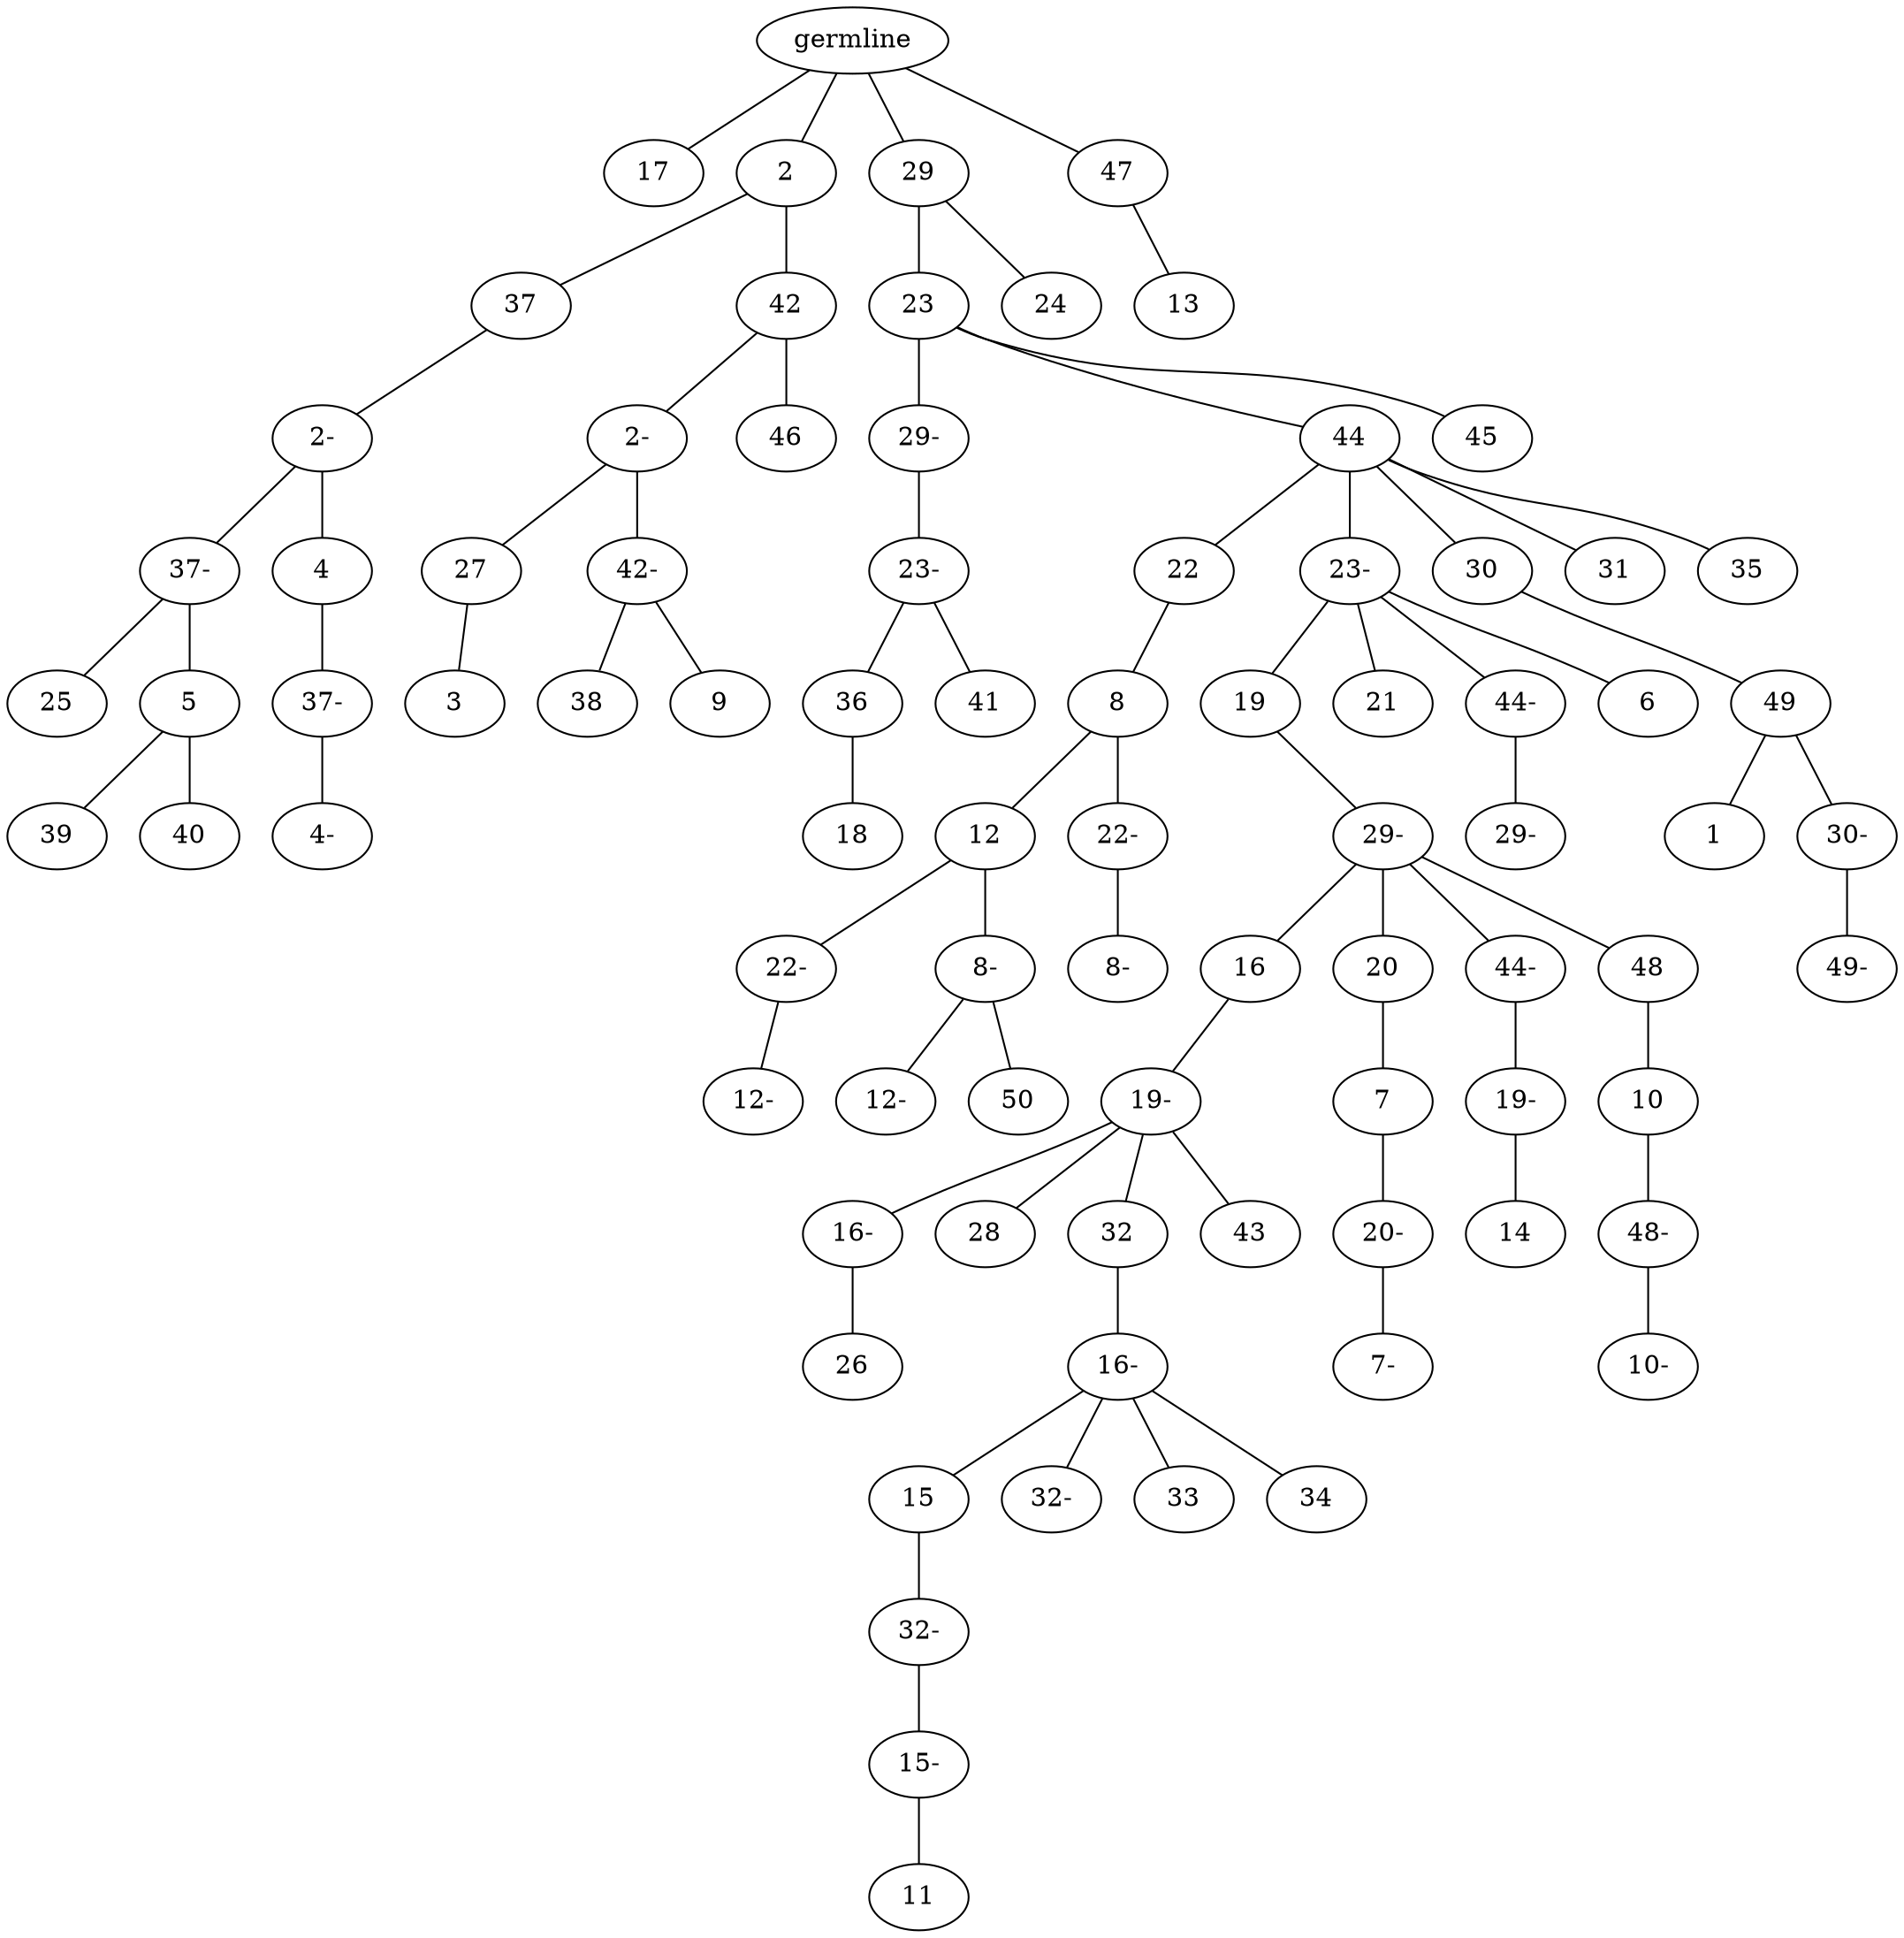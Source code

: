 graph tree {
    "140205881429536" [label="germline"];
    "140205877664112" [label="17"];
    "140205877662240" [label="2"];
    "140205877662096" [label="37"];
    "140205877662192" [label="2-"];
    "140205877663872" [label="37-"];
    "140205877662816" [label="25"];
    "140205877663248" [label="5"];
    "140205877664160" [label="39"];
    "140205877665648" [label="40"];
    "140205877663152" [label="4"];
    "140205877664064" [label="37-"];
    "140205877662960" [label="4-"];
    "140205877662432" [label="42"];
    "140205877665696" [label="2-"];
    "140205877663344" [label="27"];
    "140205878735440" [label="3"];
    "140205877663632" [label="42-"];
    "140205878736112" [label="38"];
    "140205878737408" [label="9"];
    "140205877664208" [label="46"];
    "140205877664784" [label="29"];
    "140205878735248" [label="23"];
    "140205878736784" [label="29-"];
    "140205878737168" [label="23-"];
    "140205878735344" [label="36"];
    "140205878737024" [label="18"];
    "140205878735008" [label="41"];
    "140205878737120" [label="44"];
    "140205878735824" [label="22"];
    "140205878736544" [label="8"];
    "140205878737792" [label="12"];
    "140205878736016" [label="22-"];
    "140205878738272" [label="12-"];
    "140205878738752" [label="8-"];
    "140205878737072" [label="12-"];
    "140205878735488" [label="50"];
    "140205878738464" [label="22-"];
    "140205876901680" [label="8-"];
    "140205878736448" [label="23-"];
    "140205878737552" [label="19"];
    "140205876901392" [label="29-"];
    "140205876902976" [label="16"];
    "140205876901920" [label="19-"];
    "140205876903264" [label="16-"];
    "140205876903840" [label="26"];
    "140205876900816" [label="28"];
    "140205876900048" [label="32"];
    "140205876900000" [label="16-"];
    "140205876902064" [label="15"];
    "140205876901728" [label="32-"];
    "140205876903504" [label="15-"];
    "140205882953008" [label="11"];
    "140205876901152" [label="32-"];
    "140205876903792" [label="33"];
    "140205876900768" [label="34"];
    "140205876899904" [label="43"];
    "140205876900720" [label="20"];
    "140205876900912" [label="7"];
    "140205876902304" [label="20-"];
    "140205876900480" [label="7-"];
    "140205876900192" [label="44-"];
    "140205876902208" [label="19-"];
    "140205876901968" [label="14"];
    "140205876903024" [label="48"];
    "140205876902736" [label="10"];
    "140205866130352" [label="48-"];
    "140205869122752" [label="10-"];
    "140205876902256" [label="21"];
    "140205876902496" [label="44-"];
    "140205876900432" [label="29-"];
    "140205876903312" [label="6"];
    "140205878736832" [label="30"];
    "140205869123808" [label="49"];
    "140205869124336" [label="1"];
    "140205869124144" [label="30-"];
    "140205869124000" [label="49-"];
    "140205876901824" [label="31"];
    "140205869121600" [label="35"];
    "140205878737360" [label="45"];
    "140205878737216" [label="24"];
    "140205877662912" [label="47"];
    "140205869125152" [label="13"];
    "140205881429536" -- "140205877664112";
    "140205881429536" -- "140205877662240";
    "140205881429536" -- "140205877664784";
    "140205881429536" -- "140205877662912";
    "140205877662240" -- "140205877662096";
    "140205877662240" -- "140205877662432";
    "140205877662096" -- "140205877662192";
    "140205877662192" -- "140205877663872";
    "140205877662192" -- "140205877663152";
    "140205877663872" -- "140205877662816";
    "140205877663872" -- "140205877663248";
    "140205877663248" -- "140205877664160";
    "140205877663248" -- "140205877665648";
    "140205877663152" -- "140205877664064";
    "140205877664064" -- "140205877662960";
    "140205877662432" -- "140205877665696";
    "140205877662432" -- "140205877664208";
    "140205877665696" -- "140205877663344";
    "140205877665696" -- "140205877663632";
    "140205877663344" -- "140205878735440";
    "140205877663632" -- "140205878736112";
    "140205877663632" -- "140205878737408";
    "140205877664784" -- "140205878735248";
    "140205877664784" -- "140205878737216";
    "140205878735248" -- "140205878736784";
    "140205878735248" -- "140205878737120";
    "140205878735248" -- "140205878737360";
    "140205878736784" -- "140205878737168";
    "140205878737168" -- "140205878735344";
    "140205878737168" -- "140205878735008";
    "140205878735344" -- "140205878737024";
    "140205878737120" -- "140205878735824";
    "140205878737120" -- "140205878736448";
    "140205878737120" -- "140205878736832";
    "140205878737120" -- "140205876901824";
    "140205878737120" -- "140205869121600";
    "140205878735824" -- "140205878736544";
    "140205878736544" -- "140205878737792";
    "140205878736544" -- "140205878738464";
    "140205878737792" -- "140205878736016";
    "140205878737792" -- "140205878738752";
    "140205878736016" -- "140205878738272";
    "140205878738752" -- "140205878737072";
    "140205878738752" -- "140205878735488";
    "140205878738464" -- "140205876901680";
    "140205878736448" -- "140205878737552";
    "140205878736448" -- "140205876902256";
    "140205878736448" -- "140205876902496";
    "140205878736448" -- "140205876903312";
    "140205878737552" -- "140205876901392";
    "140205876901392" -- "140205876902976";
    "140205876901392" -- "140205876900720";
    "140205876901392" -- "140205876900192";
    "140205876901392" -- "140205876903024";
    "140205876902976" -- "140205876901920";
    "140205876901920" -- "140205876903264";
    "140205876901920" -- "140205876900816";
    "140205876901920" -- "140205876900048";
    "140205876901920" -- "140205876899904";
    "140205876903264" -- "140205876903840";
    "140205876900048" -- "140205876900000";
    "140205876900000" -- "140205876902064";
    "140205876900000" -- "140205876901152";
    "140205876900000" -- "140205876903792";
    "140205876900000" -- "140205876900768";
    "140205876902064" -- "140205876901728";
    "140205876901728" -- "140205876903504";
    "140205876903504" -- "140205882953008";
    "140205876900720" -- "140205876900912";
    "140205876900912" -- "140205876902304";
    "140205876902304" -- "140205876900480";
    "140205876900192" -- "140205876902208";
    "140205876902208" -- "140205876901968";
    "140205876903024" -- "140205876902736";
    "140205876902736" -- "140205866130352";
    "140205866130352" -- "140205869122752";
    "140205876902496" -- "140205876900432";
    "140205878736832" -- "140205869123808";
    "140205869123808" -- "140205869124336";
    "140205869123808" -- "140205869124144";
    "140205869124144" -- "140205869124000";
    "140205877662912" -- "140205869125152";
}
